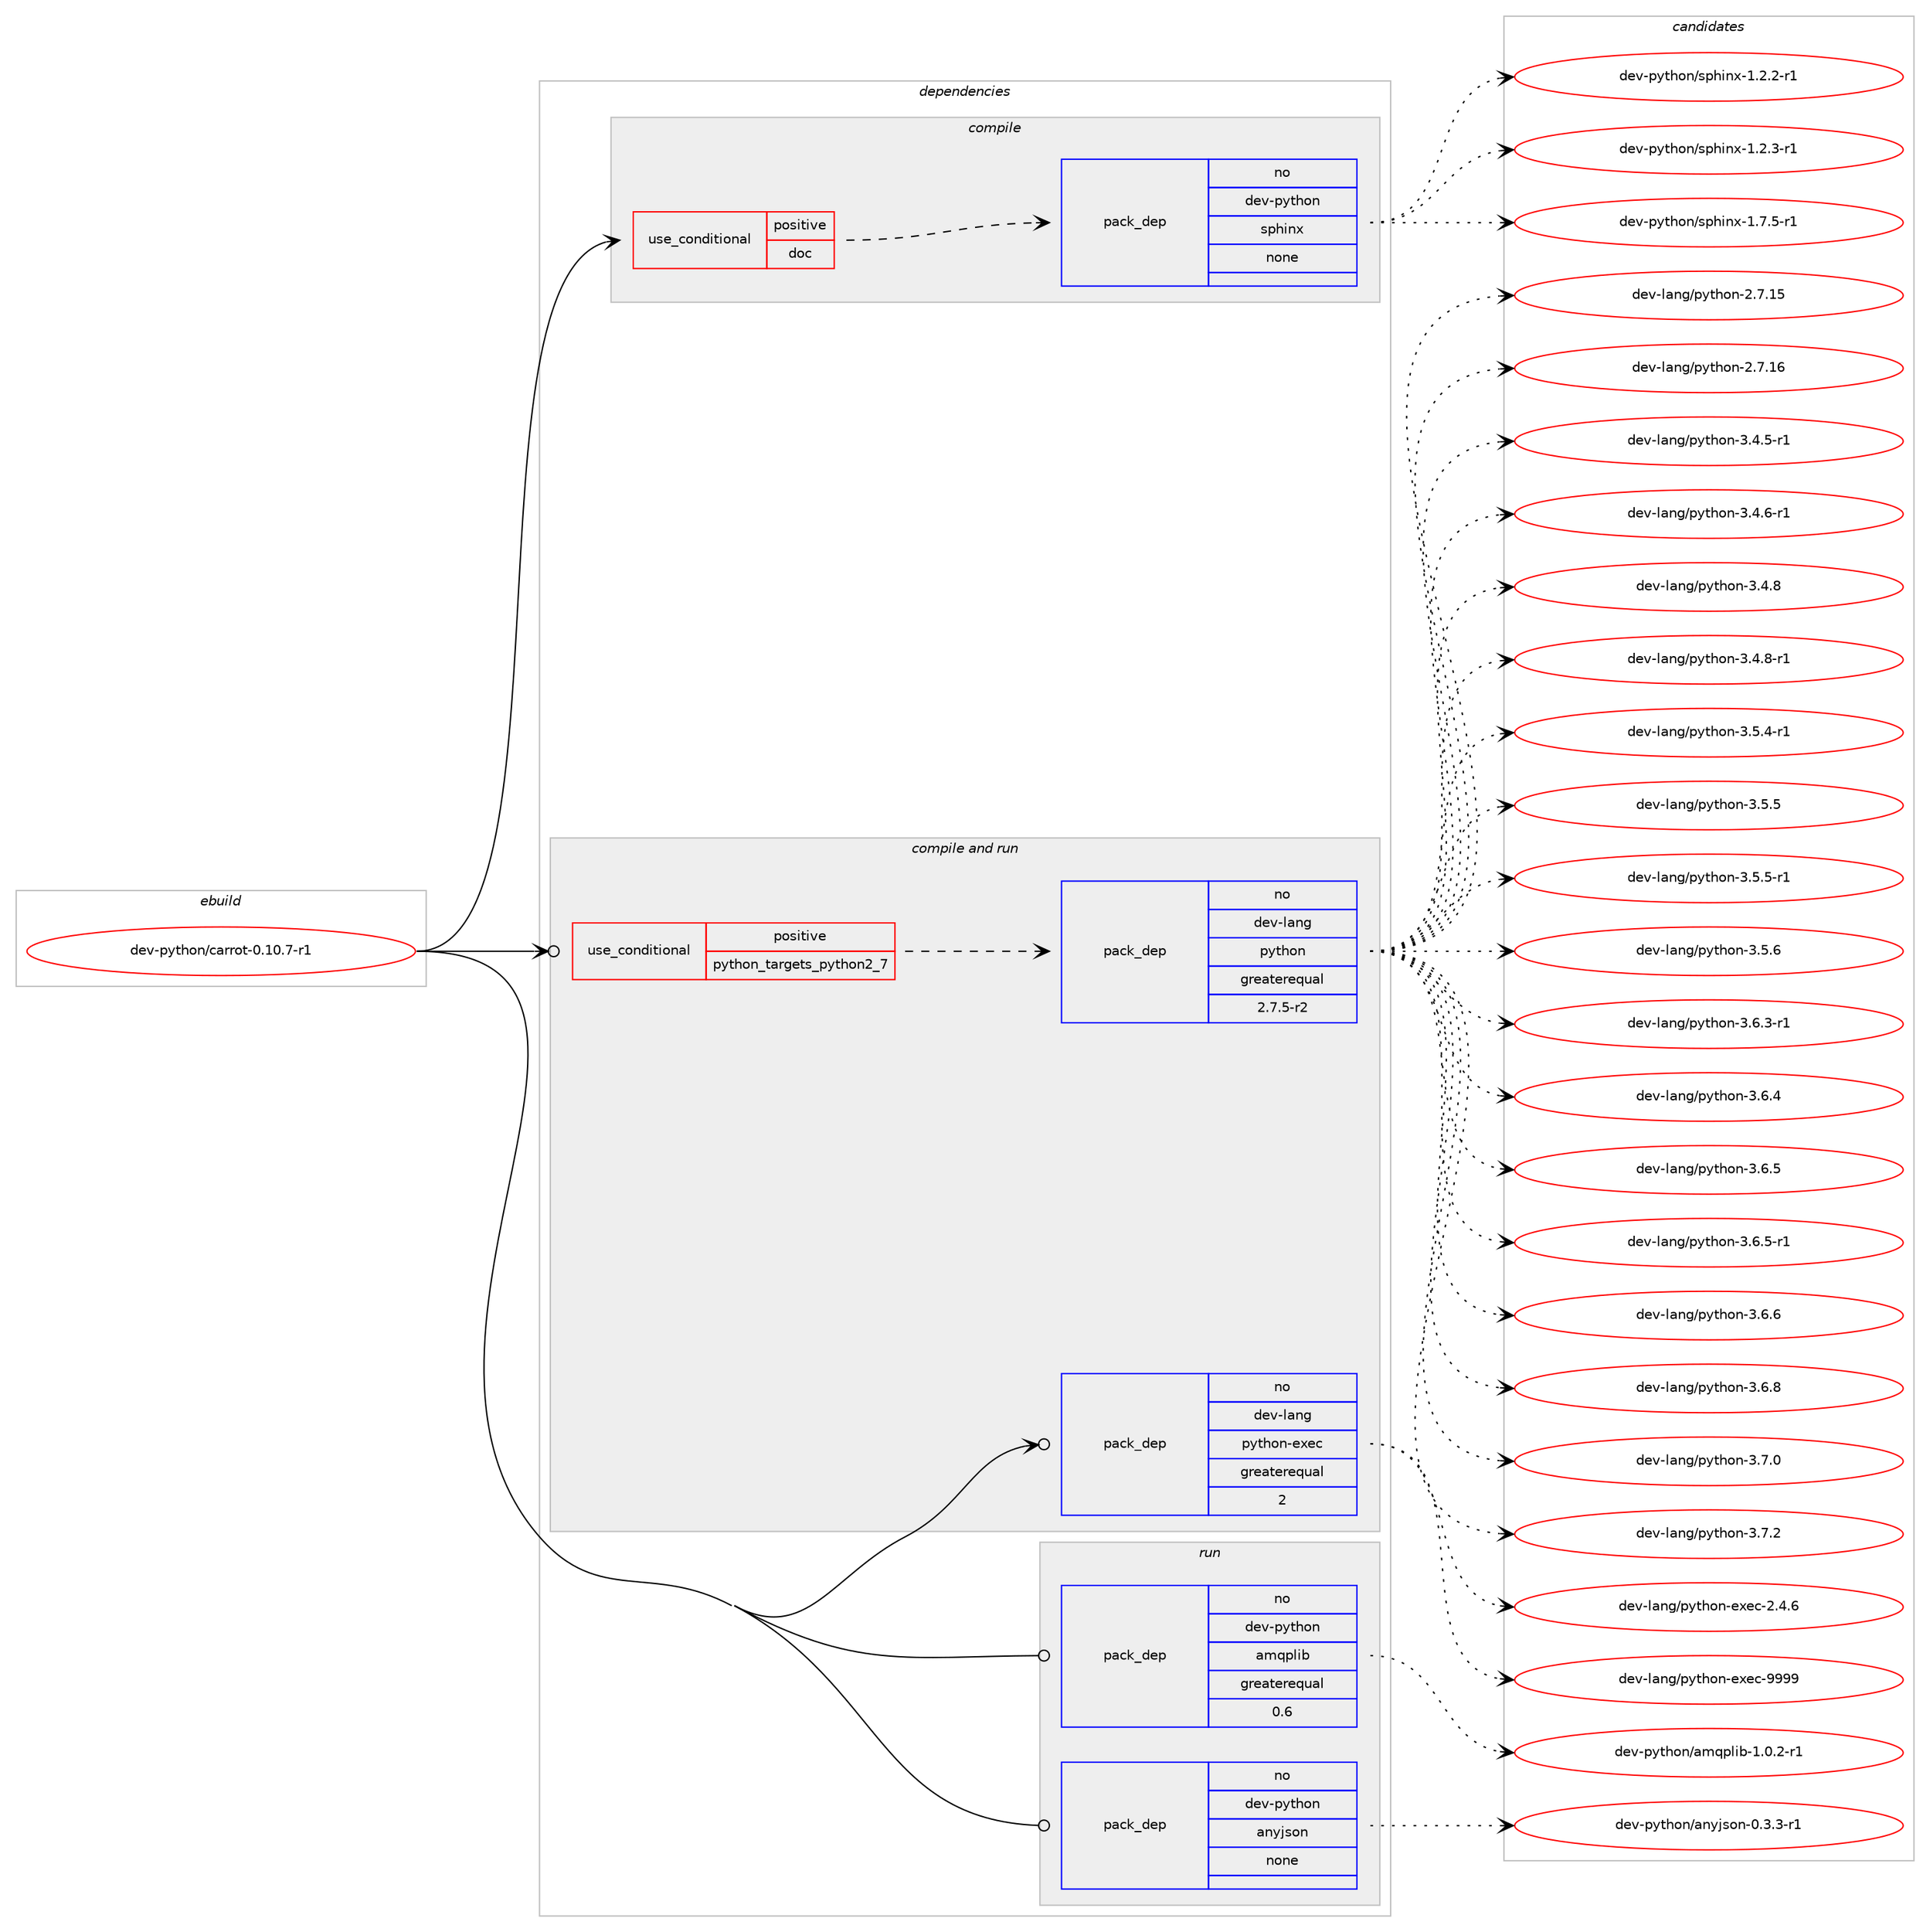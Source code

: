 digraph prolog {

# *************
# Graph options
# *************

newrank=true;
concentrate=true;
compound=true;
graph [rankdir=LR,fontname=Helvetica,fontsize=10,ranksep=1.5];#, ranksep=2.5, nodesep=0.2];
edge  [arrowhead=vee];
node  [fontname=Helvetica,fontsize=10];

# **********
# The ebuild
# **********

subgraph cluster_leftcol {
color=gray;
rank=same;
label=<<i>ebuild</i>>;
id [label="dev-python/carrot-0.10.7-r1", color=red, width=4, href="../dev-python/carrot-0.10.7-r1.svg"];
}

# ****************
# The dependencies
# ****************

subgraph cluster_midcol {
color=gray;
label=<<i>dependencies</i>>;
subgraph cluster_compile {
fillcolor="#eeeeee";
style=filled;
label=<<i>compile</i>>;
subgraph cond372064 {
dependency1402423 [label=<<TABLE BORDER="0" CELLBORDER="1" CELLSPACING="0" CELLPADDING="4"><TR><TD ROWSPAN="3" CELLPADDING="10">use_conditional</TD></TR><TR><TD>positive</TD></TR><TR><TD>doc</TD></TR></TABLE>>, shape=none, color=red];
subgraph pack1007124 {
dependency1402424 [label=<<TABLE BORDER="0" CELLBORDER="1" CELLSPACING="0" CELLPADDING="4" WIDTH="220"><TR><TD ROWSPAN="6" CELLPADDING="30">pack_dep</TD></TR><TR><TD WIDTH="110">no</TD></TR><TR><TD>dev-python</TD></TR><TR><TD>sphinx</TD></TR><TR><TD>none</TD></TR><TR><TD></TD></TR></TABLE>>, shape=none, color=blue];
}
dependency1402423:e -> dependency1402424:w [weight=20,style="dashed",arrowhead="vee"];
}
id:e -> dependency1402423:w [weight=20,style="solid",arrowhead="vee"];
}
subgraph cluster_compileandrun {
fillcolor="#eeeeee";
style=filled;
label=<<i>compile and run</i>>;
subgraph cond372065 {
dependency1402425 [label=<<TABLE BORDER="0" CELLBORDER="1" CELLSPACING="0" CELLPADDING="4"><TR><TD ROWSPAN="3" CELLPADDING="10">use_conditional</TD></TR><TR><TD>positive</TD></TR><TR><TD>python_targets_python2_7</TD></TR></TABLE>>, shape=none, color=red];
subgraph pack1007125 {
dependency1402426 [label=<<TABLE BORDER="0" CELLBORDER="1" CELLSPACING="0" CELLPADDING="4" WIDTH="220"><TR><TD ROWSPAN="6" CELLPADDING="30">pack_dep</TD></TR><TR><TD WIDTH="110">no</TD></TR><TR><TD>dev-lang</TD></TR><TR><TD>python</TD></TR><TR><TD>greaterequal</TD></TR><TR><TD>2.7.5-r2</TD></TR></TABLE>>, shape=none, color=blue];
}
dependency1402425:e -> dependency1402426:w [weight=20,style="dashed",arrowhead="vee"];
}
id:e -> dependency1402425:w [weight=20,style="solid",arrowhead="odotvee"];
subgraph pack1007126 {
dependency1402427 [label=<<TABLE BORDER="0" CELLBORDER="1" CELLSPACING="0" CELLPADDING="4" WIDTH="220"><TR><TD ROWSPAN="6" CELLPADDING="30">pack_dep</TD></TR><TR><TD WIDTH="110">no</TD></TR><TR><TD>dev-lang</TD></TR><TR><TD>python-exec</TD></TR><TR><TD>greaterequal</TD></TR><TR><TD>2</TD></TR></TABLE>>, shape=none, color=blue];
}
id:e -> dependency1402427:w [weight=20,style="solid",arrowhead="odotvee"];
}
subgraph cluster_run {
fillcolor="#eeeeee";
style=filled;
label=<<i>run</i>>;
subgraph pack1007127 {
dependency1402428 [label=<<TABLE BORDER="0" CELLBORDER="1" CELLSPACING="0" CELLPADDING="4" WIDTH="220"><TR><TD ROWSPAN="6" CELLPADDING="30">pack_dep</TD></TR><TR><TD WIDTH="110">no</TD></TR><TR><TD>dev-python</TD></TR><TR><TD>amqplib</TD></TR><TR><TD>greaterequal</TD></TR><TR><TD>0.6</TD></TR></TABLE>>, shape=none, color=blue];
}
id:e -> dependency1402428:w [weight=20,style="solid",arrowhead="odot"];
subgraph pack1007128 {
dependency1402429 [label=<<TABLE BORDER="0" CELLBORDER="1" CELLSPACING="0" CELLPADDING="4" WIDTH="220"><TR><TD ROWSPAN="6" CELLPADDING="30">pack_dep</TD></TR><TR><TD WIDTH="110">no</TD></TR><TR><TD>dev-python</TD></TR><TR><TD>anyjson</TD></TR><TR><TD>none</TD></TR><TR><TD></TD></TR></TABLE>>, shape=none, color=blue];
}
id:e -> dependency1402429:w [weight=20,style="solid",arrowhead="odot"];
}
}

# **************
# The candidates
# **************

subgraph cluster_choices {
rank=same;
color=gray;
label=<<i>candidates</i>>;

subgraph choice1007124 {
color=black;
nodesep=1;
choice10010111845112121116104111110471151121041051101204549465046504511449 [label="dev-python/sphinx-1.2.2-r1", color=red, width=4,href="../dev-python/sphinx-1.2.2-r1.svg"];
choice10010111845112121116104111110471151121041051101204549465046514511449 [label="dev-python/sphinx-1.2.3-r1", color=red, width=4,href="../dev-python/sphinx-1.2.3-r1.svg"];
choice10010111845112121116104111110471151121041051101204549465546534511449 [label="dev-python/sphinx-1.7.5-r1", color=red, width=4,href="../dev-python/sphinx-1.7.5-r1.svg"];
dependency1402424:e -> choice10010111845112121116104111110471151121041051101204549465046504511449:w [style=dotted,weight="100"];
dependency1402424:e -> choice10010111845112121116104111110471151121041051101204549465046514511449:w [style=dotted,weight="100"];
dependency1402424:e -> choice10010111845112121116104111110471151121041051101204549465546534511449:w [style=dotted,weight="100"];
}
subgraph choice1007125 {
color=black;
nodesep=1;
choice10010111845108971101034711212111610411111045504655464953 [label="dev-lang/python-2.7.15", color=red, width=4,href="../dev-lang/python-2.7.15.svg"];
choice10010111845108971101034711212111610411111045504655464954 [label="dev-lang/python-2.7.16", color=red, width=4,href="../dev-lang/python-2.7.16.svg"];
choice1001011184510897110103471121211161041111104551465246534511449 [label="dev-lang/python-3.4.5-r1", color=red, width=4,href="../dev-lang/python-3.4.5-r1.svg"];
choice1001011184510897110103471121211161041111104551465246544511449 [label="dev-lang/python-3.4.6-r1", color=red, width=4,href="../dev-lang/python-3.4.6-r1.svg"];
choice100101118451089711010347112121116104111110455146524656 [label="dev-lang/python-3.4.8", color=red, width=4,href="../dev-lang/python-3.4.8.svg"];
choice1001011184510897110103471121211161041111104551465246564511449 [label="dev-lang/python-3.4.8-r1", color=red, width=4,href="../dev-lang/python-3.4.8-r1.svg"];
choice1001011184510897110103471121211161041111104551465346524511449 [label="dev-lang/python-3.5.4-r1", color=red, width=4,href="../dev-lang/python-3.5.4-r1.svg"];
choice100101118451089711010347112121116104111110455146534653 [label="dev-lang/python-3.5.5", color=red, width=4,href="../dev-lang/python-3.5.5.svg"];
choice1001011184510897110103471121211161041111104551465346534511449 [label="dev-lang/python-3.5.5-r1", color=red, width=4,href="../dev-lang/python-3.5.5-r1.svg"];
choice100101118451089711010347112121116104111110455146534654 [label="dev-lang/python-3.5.6", color=red, width=4,href="../dev-lang/python-3.5.6.svg"];
choice1001011184510897110103471121211161041111104551465446514511449 [label="dev-lang/python-3.6.3-r1", color=red, width=4,href="../dev-lang/python-3.6.3-r1.svg"];
choice100101118451089711010347112121116104111110455146544652 [label="dev-lang/python-3.6.4", color=red, width=4,href="../dev-lang/python-3.6.4.svg"];
choice100101118451089711010347112121116104111110455146544653 [label="dev-lang/python-3.6.5", color=red, width=4,href="../dev-lang/python-3.6.5.svg"];
choice1001011184510897110103471121211161041111104551465446534511449 [label="dev-lang/python-3.6.5-r1", color=red, width=4,href="../dev-lang/python-3.6.5-r1.svg"];
choice100101118451089711010347112121116104111110455146544654 [label="dev-lang/python-3.6.6", color=red, width=4,href="../dev-lang/python-3.6.6.svg"];
choice100101118451089711010347112121116104111110455146544656 [label="dev-lang/python-3.6.8", color=red, width=4,href="../dev-lang/python-3.6.8.svg"];
choice100101118451089711010347112121116104111110455146554648 [label="dev-lang/python-3.7.0", color=red, width=4,href="../dev-lang/python-3.7.0.svg"];
choice100101118451089711010347112121116104111110455146554650 [label="dev-lang/python-3.7.2", color=red, width=4,href="../dev-lang/python-3.7.2.svg"];
dependency1402426:e -> choice10010111845108971101034711212111610411111045504655464953:w [style=dotted,weight="100"];
dependency1402426:e -> choice10010111845108971101034711212111610411111045504655464954:w [style=dotted,weight="100"];
dependency1402426:e -> choice1001011184510897110103471121211161041111104551465246534511449:w [style=dotted,weight="100"];
dependency1402426:e -> choice1001011184510897110103471121211161041111104551465246544511449:w [style=dotted,weight="100"];
dependency1402426:e -> choice100101118451089711010347112121116104111110455146524656:w [style=dotted,weight="100"];
dependency1402426:e -> choice1001011184510897110103471121211161041111104551465246564511449:w [style=dotted,weight="100"];
dependency1402426:e -> choice1001011184510897110103471121211161041111104551465346524511449:w [style=dotted,weight="100"];
dependency1402426:e -> choice100101118451089711010347112121116104111110455146534653:w [style=dotted,weight="100"];
dependency1402426:e -> choice1001011184510897110103471121211161041111104551465346534511449:w [style=dotted,weight="100"];
dependency1402426:e -> choice100101118451089711010347112121116104111110455146534654:w [style=dotted,weight="100"];
dependency1402426:e -> choice1001011184510897110103471121211161041111104551465446514511449:w [style=dotted,weight="100"];
dependency1402426:e -> choice100101118451089711010347112121116104111110455146544652:w [style=dotted,weight="100"];
dependency1402426:e -> choice100101118451089711010347112121116104111110455146544653:w [style=dotted,weight="100"];
dependency1402426:e -> choice1001011184510897110103471121211161041111104551465446534511449:w [style=dotted,weight="100"];
dependency1402426:e -> choice100101118451089711010347112121116104111110455146544654:w [style=dotted,weight="100"];
dependency1402426:e -> choice100101118451089711010347112121116104111110455146544656:w [style=dotted,weight="100"];
dependency1402426:e -> choice100101118451089711010347112121116104111110455146554648:w [style=dotted,weight="100"];
dependency1402426:e -> choice100101118451089711010347112121116104111110455146554650:w [style=dotted,weight="100"];
}
subgraph choice1007126 {
color=black;
nodesep=1;
choice1001011184510897110103471121211161041111104510112010199455046524654 [label="dev-lang/python-exec-2.4.6", color=red, width=4,href="../dev-lang/python-exec-2.4.6.svg"];
choice10010111845108971101034711212111610411111045101120101994557575757 [label="dev-lang/python-exec-9999", color=red, width=4,href="../dev-lang/python-exec-9999.svg"];
dependency1402427:e -> choice1001011184510897110103471121211161041111104510112010199455046524654:w [style=dotted,weight="100"];
dependency1402427:e -> choice10010111845108971101034711212111610411111045101120101994557575757:w [style=dotted,weight="100"];
}
subgraph choice1007127 {
color=black;
nodesep=1;
choice100101118451121211161041111104797109113112108105984549464846504511449 [label="dev-python/amqplib-1.0.2-r1", color=red, width=4,href="../dev-python/amqplib-1.0.2-r1.svg"];
dependency1402428:e -> choice100101118451121211161041111104797109113112108105984549464846504511449:w [style=dotted,weight="100"];
}
subgraph choice1007128 {
color=black;
nodesep=1;
choice1001011184511212111610411111047971101211061151111104548465146514511449 [label="dev-python/anyjson-0.3.3-r1", color=red, width=4,href="../dev-python/anyjson-0.3.3-r1.svg"];
dependency1402429:e -> choice1001011184511212111610411111047971101211061151111104548465146514511449:w [style=dotted,weight="100"];
}
}

}
